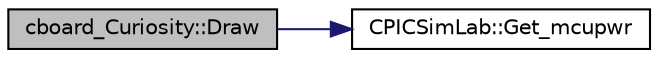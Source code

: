 digraph "cboard_Curiosity::Draw"
{
 // LATEX_PDF_SIZE
  edge [fontname="Helvetica",fontsize="10",labelfontname="Helvetica",labelfontsize="10"];
  node [fontname="Helvetica",fontsize="10",shape=record];
  rankdir="LR";
  Node1 [label="cboard_Curiosity::Draw",height=0.2,width=0.4,color="black", fillcolor="grey75", style="filled", fontcolor="black",tooltip="Called ever 100ms to draw board."];
  Node1 -> Node2 [color="midnightblue",fontsize="10",style="solid",fontname="Helvetica"];
  Node2 [label="CPICSimLab::Get_mcupwr",height=0.2,width=0.4,color="black", fillcolor="white", style="filled",URL="$class_c_p_i_c_sim_lab.html#aac9970694b88fb7fae9f99fb3d3a5403",tooltip="Return actual power status of microcontroller ON/OFF."];
}
